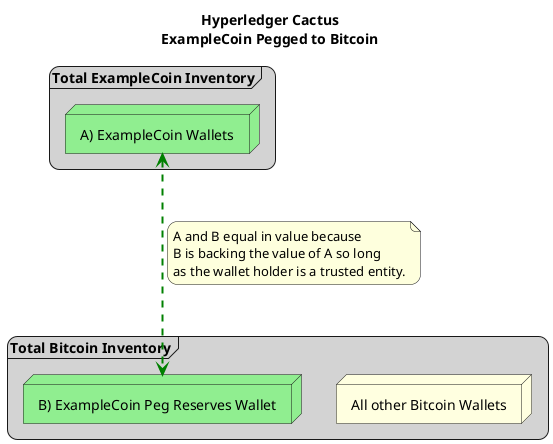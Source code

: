 @startuml ExampleCoin Pegged to Bitcoin

title Hyperledger Cactus\nExampleCoin Pegged to Bitcoin

skinparam sequenceArrowThickness 2
skinparam roundcorner 20
skinparam maxmessagesize 60
skinparam sequenceParticipant underline

frame "Total ExampleCoin Inventory" as teci #LightGray {
  node "A) ExampleCoin Wallets" as ecw #LightGreen {
  }
}

frame "Total Bitcoin Inventory" as tbi #LightGray {
  node "All other Bitcoin Wallets" as aobw #LightYellow {
  }
  node "B) ExampleCoin Peg Reserves Wallet" as ecprw #LightGreen {
  }
}

ecw <...> ecprw #Green
note on link
A and B equal in value because
B is backing the value of A so long
as the wallet holder is a trusted entity.
end note

@enduml

